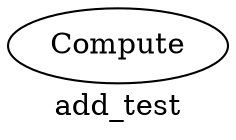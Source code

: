 digraph add {
  1 [label="Compute",data_type=float,distance=1,operation=add,length=16,dependency=RAW]
  module_name="add"
  function_name="float_add"
  label="add_test"
}
